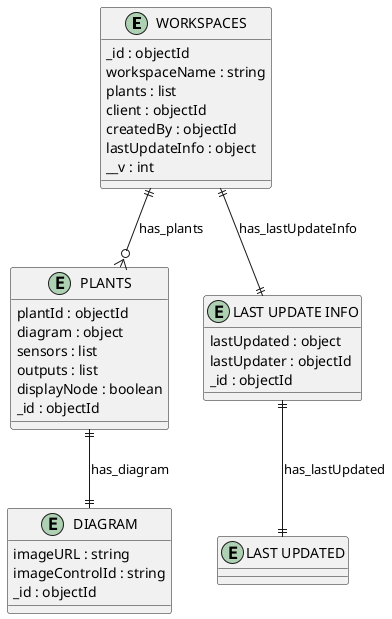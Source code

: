 @startuml WORKSPACES_Diagram

entity "WORKSPACES" as WORKSPACES {
  _id : objectId
  workspaceName : string
  plants : list
  client : objectId
  createdBy : objectId
  lastUpdateInfo : object
  __v : int
}

entity "PLANTS" as PLANTS {
  plantId : objectId
  diagram : object
  sensors : list
  outputs : list
  displayNode : boolean
  _id : objectId
}

entity "DIAGRAM" as DIAGRAM {
  imageURL : string
  imageControlId : string
  _id : objectId
}

entity "LAST UPDATE INFO" as LAST_UPDATE_INFO {
  lastUpdated : object
  lastUpdater : objectId
  _id : objectId
}

entity "LAST UPDATED" as LAST_UPDATED {
}

' // Relationships
WORKSPACES ||--o{ PLANTS : has_plants
PLANTS ||--|| DIAGRAM : has_diagram
WORKSPACES ||--|| LAST_UPDATE_INFO : has_lastUpdateInfo
LAST_UPDATE_INFO ||--|| LAST_UPDATED : has_lastUpdated
@enduml